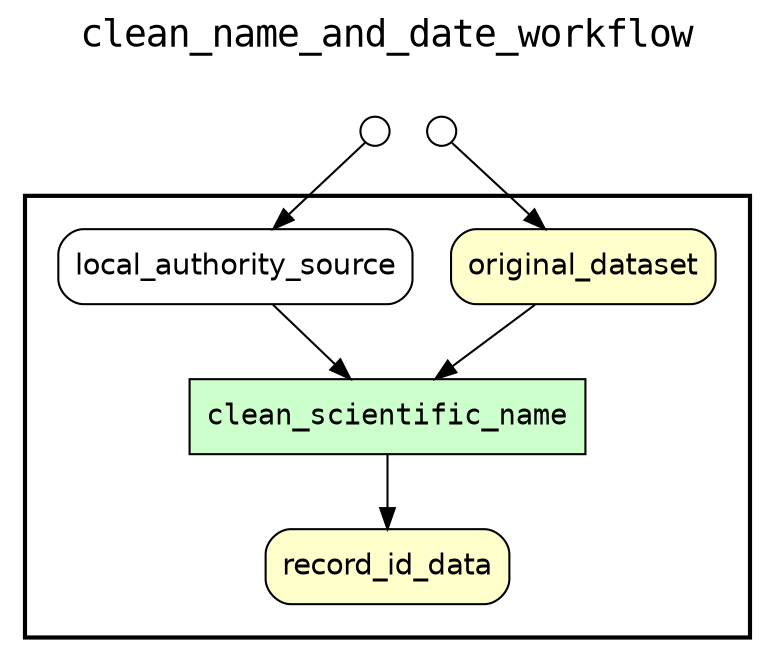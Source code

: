 
digraph yw_data_view {
rankdir=TB
fontname=Courier; fontsize=18; labelloc=t
label="clean_name_and_date_workflow"
subgraph cluster_workflow { label=""; color=black; penwidth=2
subgraph cluster_workflow_inner { label=""; color=white
node[shape=box style="filled" fillcolor="#CCFFCC" peripheries=1 fontname=Courier]
clean_scientific_name
node[shape=box style="filled" fillcolor="#CCFFCC" peripheries=1 fontname=Courier]
clean_scientific_name
node[shape=box style="rounded,filled" fillcolor="#FFFFCC" peripheries=1 fontname=Helvetica]
original_dataset
record_id_data
node[shape=box style="rounded,filled" fillcolor="#FFFFFF" peripheries=1 fontname=Helvetica]
local_authority_source
}}
subgraph cluster_inflows { label=""; color=white; penwidth=2
subgraph cluster_inflows_inner { label=""; color=white
node[shape=circle fillcolor="#FFFFFF" peripheries=1 width=0.2]
original_dataset_inflow [label=""]
local_authority_source_inflow [label=""]
}}
subgraph cluster_outflows { label=""; color=white; penwidth=2
subgraph cluster_outflows_inner { label=""; color=white
node[shape=circle fillcolor="#FFFFFF" peripheries=1 width=0.2]
}}
original_dataset -> clean_scientific_name
local_authority_source -> clean_scientific_name
clean_scientific_name -> record_id_data
original_dataset_inflow -> original_dataset
local_authority_source_inflow -> local_authority_source
}

